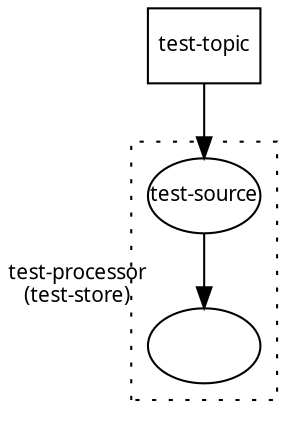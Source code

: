digraph g_global_store_usage {
  graph [fontname = "sans-serif", fontsize=10];
  node [fontname = "sans-serif", fontsize=10];
  edge [fontname = "sans-serif", fontsize=10];
  test_topic [shape=box, fixedsize=true, label="test-topic", xlabel=""];
  test_topic -> test_source;
  subgraph cluster_0 {
    style=dotted;
    test_source -> test_processor;
    test_source [shape=ellipse, fixedsize=true, label="test-source", xlabel=""];
    test_processor [shape=ellipse, image="cylinder.png", imagescale=true, fixedsize=true, label="", xlabel="test-processor
(test-store)"];
  }
}